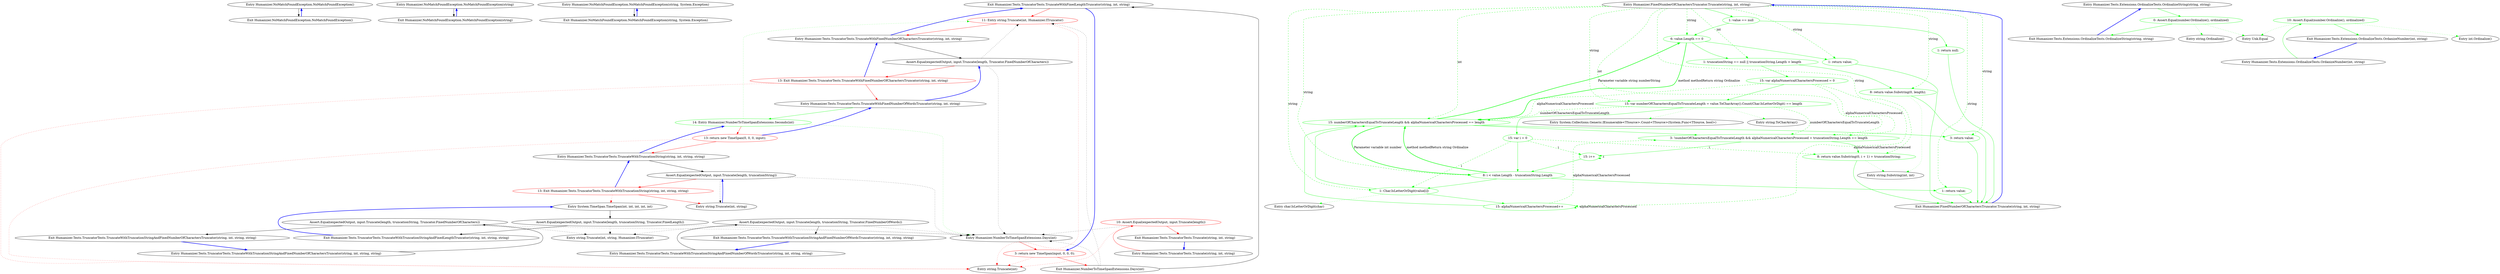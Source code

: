 digraph  {
n0 [cluster="Humanizer.NoMatchFoundException.NoMatchFoundException()", label="Entry Humanizer.NoMatchFoundException.NoMatchFoundException()", span="9-9"];
n1 [cluster="Humanizer.NoMatchFoundException.NoMatchFoundException()", label="Exit Humanizer.NoMatchFoundException.NoMatchFoundException()", span="9-9"];
n2 [cluster="Humanizer.NoMatchFoundException.NoMatchFoundException(string)", label="Entry Humanizer.NoMatchFoundException.NoMatchFoundException(string)", span="13-13"];
n3 [cluster="Humanizer.NoMatchFoundException.NoMatchFoundException(string)", label="Exit Humanizer.NoMatchFoundException.NoMatchFoundException(string)", span="13-13"];
n4 [cluster="Humanizer.NoMatchFoundException.NoMatchFoundException(string, System.Exception)", label="Entry Humanizer.NoMatchFoundException.NoMatchFoundException(string, System.Exception)", span="18-18"];
n5 [cluster="Humanizer.NoMatchFoundException.NoMatchFoundException(string, System.Exception)", label="Exit Humanizer.NoMatchFoundException.NoMatchFoundException(string, System.Exception)", span="18-18"];
m1_7 [cluster="Humanizer.Tests.TruncatorTests.TruncateWithFixedLengthTruncator(string, int, string)", file="NumberToTimeSpanExtensions.cs", label="Exit Humanizer.Tests.TruncatorTests.TruncateWithFixedLengthTruncator(string, int, string)", span="26-26"];
m1_8 [cluster="string.Truncate(int, Humanizer.ITruncator)", color=red, community=0, file="NumberToTimeSpanExtensions.cs", label="11: Entry string.Truncate(int, Humanizer.ITruncator)", span="27-27"];
m1_9 [cluster="Humanizer.Tests.TruncatorTests.TruncateWithFixedNumberOfCharactersTruncator(string, int, string)", file="NumberToTimeSpanExtensions.cs", label="Entry Humanizer.Tests.TruncatorTests.TruncateWithFixedNumberOfCharactersTruncator(string, int, string)", span="38-38"];
m1_10 [cluster="Humanizer.Tests.TruncatorTests.TruncateWithFixedNumberOfCharactersTruncator(string, int, string)", file="NumberToTimeSpanExtensions.cs", label="Assert.Equal(expectedOutput, input.Truncate(length, Truncator.FixedNumberOfCharacters))", span="40-40"];
m1_11 [cluster="Humanizer.Tests.TruncatorTests.TruncateWithFixedNumberOfCharactersTruncator(string, int, string)", color=red, community=0, file="NumberToTimeSpanExtensions.cs", label="13: Exit Humanizer.Tests.TruncatorTests.TruncateWithFixedNumberOfCharactersTruncator(string, int, string)", span="38-38"];
m1_12 [cluster="Humanizer.Tests.TruncatorTests.TruncateWithFixedNumberOfWordsTruncator(string, int, string)", file="NumberToTimeSpanExtensions.cs", label="Entry Humanizer.Tests.TruncatorTests.TruncateWithFixedNumberOfWordsTruncator(string, int, string)", span="51-51"];
m1_22 [cluster="string.Truncate(int, string, Humanizer.ITruncator)", file="NumberToTimeSpanExtensions.cs", label="Entry string.Truncate(int, string, Humanizer.ITruncator)", span="52-52"];
m1_4 [cluster="Humanizer.NumberToTimeSpanExtensions.Days(int)", file="NumberToTimeSpanExtensions.cs", label="Entry Humanizer.NumberToTimeSpanExtensions.Days(int)", span="20-20"];
m1_3 [cluster="string.Truncate(int)", file="NumberToTimeSpanExtensions.cs", label="Entry string.Truncate(int)", span="15-15"];
m1_5 [cluster="Humanizer.NumberToTimeSpanExtensions.Days(int)", color=red, community=0, file="NumberToTimeSpanExtensions.cs", label="3: return new TimeSpan(input, 0, 0, 0);", span="22-22"];
m1_6 [cluster="Humanizer.NumberToTimeSpanExtensions.Days(int)", file="NumberToTimeSpanExtensions.cs", label="Exit Humanizer.NumberToTimeSpanExtensions.Days(int)", span="20-20"];
m1_13 [cluster="Humanizer.NumberToTimeSpanExtensions.Seconds(int)", color=green, community=0, file="NumberToTimeSpanExtensions.cs", label="14: Entry Humanizer.NumberToTimeSpanExtensions.Seconds(int)", span="50-50"];
m1_14 [cluster="Humanizer.NumberToTimeSpanExtensions.Seconds(int)", color=red, community=0, file="NumberToTimeSpanExtensions.cs", label="13: return new TimeSpan(0, 0, 0, input);", span="52-52"];
m1_0 [cluster="Humanizer.Tests.TruncatorTests.Truncate(string, int, string)", file="NumberToTimeSpanExtensions.cs", label="Entry Humanizer.Tests.TruncatorTests.Truncate(string, int, string)", span="14-14"];
m1_1 [cluster="Humanizer.Tests.TruncatorTests.Truncate(string, int, string)", color=red, community=0, file="NumberToTimeSpanExtensions.cs", label="10: Assert.Equal(expectedOutput, input.Truncate(length))", span="16-16"];
m1_2 [cluster="Humanizer.Tests.TruncatorTests.Truncate(string, int, string)", file="NumberToTimeSpanExtensions.cs", label="Exit Humanizer.Tests.TruncatorTests.Truncate(string, int, string)", span="14-14"];
m1_15 [cluster="Humanizer.Tests.TruncatorTests.TruncateWithTruncationString(string, int, string, string)", file="NumberToTimeSpanExtensions.cs", label="Entry Humanizer.Tests.TruncatorTests.TruncateWithTruncationString(string, int, string, string)", span="65-65"];
m1_16 [cluster="Humanizer.Tests.TruncatorTests.TruncateWithTruncationString(string, int, string, string)", file="NumberToTimeSpanExtensions.cs", label="Assert.Equal(expectedOutput, input.Truncate(length, truncationString))", span="67-67"];
m1_17 [cluster="Humanizer.Tests.TruncatorTests.TruncateWithTruncationString(string, int, string, string)", color=red, community=0, file="NumberToTimeSpanExtensions.cs", label="13: Exit Humanizer.Tests.TruncatorTests.TruncateWithTruncationString(string, int, string, string)", span="65-65"];
m1_18 [cluster="string.Truncate(int, string)", file="NumberToTimeSpanExtensions.cs", label="Entry string.Truncate(int, string)", span="39-39"];
m1_23 [cluster="Humanizer.Tests.TruncatorTests.TruncateWithTruncationStringAndFixedNumberOfCharactersTruncator(string, int, string, string)", file="NumberToTimeSpanExtensions.cs", label="Entry Humanizer.Tests.TruncatorTests.TruncateWithTruncationStringAndFixedNumberOfCharactersTruncator(string, int, string, string)", span="95-95"];
m1_24 [cluster="Humanizer.Tests.TruncatorTests.TruncateWithTruncationStringAndFixedNumberOfCharactersTruncator(string, int, string, string)", file="NumberToTimeSpanExtensions.cs", label="Assert.Equal(expectedOutput, input.Truncate(length, truncationString, Truncator.FixedNumberOfCharacters))", span="97-97"];
m1_25 [cluster="Humanizer.Tests.TruncatorTests.TruncateWithTruncationStringAndFixedNumberOfCharactersTruncator(string, int, string, string)", file="NumberToTimeSpanExtensions.cs", label="Exit Humanizer.Tests.TruncatorTests.TruncateWithTruncationStringAndFixedNumberOfCharactersTruncator(string, int, string, string)", span="95-95"];
m1_19 [cluster="System.TimeSpan.TimeSpan(int, int, int, int, int)", file="NumberToTimeSpanExtensions.cs", label="Entry System.TimeSpan.TimeSpan(int, int, int, int, int)", span="0-0"];
m1_20 [cluster="Humanizer.Tests.TruncatorTests.TruncateWithTruncationStringAndFixedLengthTruncator(string, int, string, string)", file="NumberToTimeSpanExtensions.cs", label="Assert.Equal(expectedOutput, input.Truncate(length, truncationString, Truncator.FixedLength))", span="82-82"];
m1_21 [cluster="Humanizer.Tests.TruncatorTests.TruncateWithTruncationStringAndFixedLengthTruncator(string, int, string, string)", file="NumberToTimeSpanExtensions.cs", label="Exit Humanizer.Tests.TruncatorTests.TruncateWithTruncationStringAndFixedLengthTruncator(string, int, string, string)", span="80-80"];
m1_26 [cluster="Humanizer.Tests.TruncatorTests.TruncateWithTruncationStringAndFixedNumberOfWordsTruncator(string, int, string, string)", file="NumberToTimeSpanExtensions.cs", label="Entry Humanizer.Tests.TruncatorTests.TruncateWithTruncationStringAndFixedNumberOfWordsTruncator(string, int, string, string)", span="110-110"];
m1_27 [cluster="Humanizer.Tests.TruncatorTests.TruncateWithTruncationStringAndFixedNumberOfWordsTruncator(string, int, string, string)", file="NumberToTimeSpanExtensions.cs", label="Assert.Equal(expectedOutput, input.Truncate(length, truncationString, Truncator.FixedNumberOfWords))", span="112-112"];
m1_28 [cluster="Humanizer.Tests.TruncatorTests.TruncateWithTruncationStringAndFixedNumberOfWordsTruncator(string, int, string, string)", file="NumberToTimeSpanExtensions.cs", label="Exit Humanizer.Tests.TruncatorTests.TruncateWithTruncationStringAndFixedNumberOfWordsTruncator(string, int, string, string)", span="110-110"];
m2_0 [cluster="Humanizer.FixedNumberOfCharactersTruncator.Truncate(string, int, string)", file="OrdinalizeExtensions.cs", label="Entry Humanizer.FixedNumberOfCharactersTruncator.Truncate(string, int, string)", span="10-10"];
m2_1 [cluster="Humanizer.FixedNumberOfCharactersTruncator.Truncate(string, int, string)", color=green, community=0, file="OrdinalizeExtensions.cs", label="1: value == null", span="12-12"];
m2_2 [cluster="Humanizer.FixedNumberOfCharactersTruncator.Truncate(string, int, string)", color=green, community=0, file="OrdinalizeExtensions.cs", label="1: return null;", span="13-13"];
m2_3 [cluster="Humanizer.FixedNumberOfCharactersTruncator.Truncate(string, int, string)", color=green, community=0, file="OrdinalizeExtensions.cs", label="6: value.Length == 0", span="15-15"];
m2_13 [cluster="Humanizer.FixedNumberOfCharactersTruncator.Truncate(string, int, string)", color=green, community=0, file="OrdinalizeExtensions.cs", label="15: numberOfCharactersEqualToTruncateLength && alphaNumericalCharactersProcessed == length", span="30-30"];
m2_4 [cluster="Humanizer.FixedNumberOfCharactersTruncator.Truncate(string, int, string)", color=green, community=0, file="OrdinalizeExtensions.cs", label="1: return value;", span="16-16"];
m2_5 [cluster="Humanizer.FixedNumberOfCharactersTruncator.Truncate(string, int, string)", color=green, community=0, file="OrdinalizeExtensions.cs", label="1: truncationString == null || truncationString.Length > length", span="18-18"];
m2_6 [cluster="Humanizer.FixedNumberOfCharactersTruncator.Truncate(string, int, string)", color=green, community=0, file="OrdinalizeExtensions.cs", label="8: return value.Substring(0, length);", span="19-19"];
m2_7 [cluster="Humanizer.FixedNumberOfCharactersTruncator.Truncate(string, int, string)", color=green, community=0, file="OrdinalizeExtensions.cs", label="15: var alphaNumericalCharactersProcessed = 0", span="21-21"];
m2_8 [cluster="Humanizer.FixedNumberOfCharactersTruncator.Truncate(string, int, string)", color=green, community=0, file="OrdinalizeExtensions.cs", label="15: var numberOfCharactersEqualToTruncateLength = value.ToCharArray().Count(Char.IsLetterOrDigit) == length", span="23-23"];
m2_9 [cluster="Humanizer.FixedNumberOfCharactersTruncator.Truncate(string, int, string)", color=green, community=0, file="OrdinalizeExtensions.cs", label="15: var i = 0", span="25-25"];
m2_15 [cluster="Humanizer.FixedNumberOfCharactersTruncator.Truncate(string, int, string)", color=green, community=0, file="OrdinalizeExtensions.cs", label="3: !numberOfCharactersEqualToTruncateLength && alphaNumericalCharactersProcessed + truncationString.Length == length", span="33-33"];
m2_10 [cluster="Humanizer.FixedNumberOfCharactersTruncator.Truncate(string, int, string)", color=green, community=0, file="OrdinalizeExtensions.cs", label="8: i < value.Length - truncationString.Length", span="25-25"];
m2_17 [cluster="Humanizer.FixedNumberOfCharactersTruncator.Truncate(string, int, string)", color=green, community=0, file="OrdinalizeExtensions.cs", label="15: i++", span="25-25"];
m2_11 [cluster="Humanizer.FixedNumberOfCharactersTruncator.Truncate(string, int, string)", color=green, community=0, file="OrdinalizeExtensions.cs", label="1: Char.IsLetterOrDigit(value[i])", span="27-27"];
m2_18 [cluster="Humanizer.FixedNumberOfCharactersTruncator.Truncate(string, int, string)", color=green, community=0, file="OrdinalizeExtensions.cs", label="1: return value;", span="37-37"];
m2_12 [cluster="Humanizer.FixedNumberOfCharactersTruncator.Truncate(string, int, string)", color=green, community=0, file="OrdinalizeExtensions.cs", label="15: alphaNumericalCharactersProcessed++", span="28-28"];
m2_14 [cluster="Humanizer.FixedNumberOfCharactersTruncator.Truncate(string, int, string)", color=green, community=0, file="OrdinalizeExtensions.cs", label="3: return value;", span="31-31"];
m2_16 [cluster="Humanizer.FixedNumberOfCharactersTruncator.Truncate(string, int, string)", color=green, community=0, file="OrdinalizeExtensions.cs", label="8: return value.Substring(0, i + 1) + truncationString;", span="34-34"];
m2_19 [cluster="Humanizer.FixedNumberOfCharactersTruncator.Truncate(string, int, string)", file="OrdinalizeExtensions.cs", label="Exit Humanizer.FixedNumberOfCharactersTruncator.Truncate(string, int, string)", span="10-10"];
m2_22 [cluster="System.Collections.Generic.IEnumerable<TSource>.Count<TSource>(System.Func<TSource, bool>)", file="OrdinalizeExtensions.cs", label="Entry System.Collections.Generic.IEnumerable<TSource>.Count<TSource>(System.Func<TSource, bool>)", span="0-0"];
m2_23 [cluster="char.IsLetterOrDigit(char)", file="OrdinalizeExtensions.cs", label="Entry char.IsLetterOrDigit(char)", span="0-0"];
m2_20 [cluster="string.Substring(int, int)", file="OrdinalizeExtensions.cs", label="Entry string.Substring(int, int)", span="0-0"];
m2_21 [cluster="string.ToCharArray()", file="OrdinalizeExtensions.cs", label="Entry string.ToCharArray()", span="0-0"];
m3_0 [cluster="Humanizer.Tests.Extensions.OrdinalizeTests.OrdinalizeString(string, string)", file="OrdinalizeTests.cs", label="Entry Humanizer.Tests.Extensions.OrdinalizeTests.OrdinalizeString(string, string)", span="36-36"];
m3_1 [cluster="Humanizer.Tests.Extensions.OrdinalizeTests.OrdinalizeString(string, string)", color=green, community=0, file="OrdinalizeTests.cs", label="0: Assert.Equal(number.Ordinalize(), ordinalized)", span="38-38"];
m3_2 [cluster="Humanizer.Tests.Extensions.OrdinalizeTests.OrdinalizeString(string, string)", file="OrdinalizeTests.cs", label="Exit Humanizer.Tests.Extensions.OrdinalizeTests.OrdinalizeString(string, string)", span="36-36"];
m3_4 [cluster="Unk.Equal", file="OrdinalizeTests.cs", label="Entry Unk.Equal", span=""];
m3_8 [cluster="int.Ordinalize()", file="OrdinalizeTests.cs", label="Entry int.Ordinalize()", span="25-25"];
m3_5 [cluster="Humanizer.Tests.Extensions.OrdinalizeTests.OrdanizeNumber(int, string)", file="OrdinalizeTests.cs", label="Entry Humanizer.Tests.Extensions.OrdinalizeTests.OrdanizeNumber(int, string)", span="70-70"];
m3_6 [cluster="Humanizer.Tests.Extensions.OrdinalizeTests.OrdanizeNumber(int, string)", color=green, community=0, file="OrdinalizeTests.cs", label="10: Assert.Equal(number.Ordinalize(), ordinalized)", span="72-72"];
m3_7 [cluster="Humanizer.Tests.Extensions.OrdinalizeTests.OrdanizeNumber(int, string)", file="OrdinalizeTests.cs", label="Exit Humanizer.Tests.Extensions.OrdinalizeTests.OrdanizeNumber(int, string)", span="70-70"];
m3_3 [cluster="string.Ordinalize()", file="OrdinalizeTests.cs", label="Entry string.Ordinalize()", span="15-15"];
n0 -> n1  [key=0, style=solid];
n1 -> n0  [color=blue, key=0, style=bold];
n2 -> n3  [key=0, style=solid];
n3 -> n2  [color=blue, key=0, style=bold];
n4 -> n5  [key=0, style=solid];
n5 -> n4  [color=blue, key=0, style=bold];
m1_7 -> m1_8  [color=red, key=0, style=solid];
m1_7 -> m1_5  [color=blue, key=0, style=bold];
m1_8 -> m1_9  [color=red, key=0, style=solid];
m1_8 -> m1_3  [color=red, key=2, style=dotted];
m1_9 -> m1_7  [color=blue, key=0, style=bold];
m1_9 -> m1_10  [key=0, style=solid];
m1_10 -> m1_11  [color=red, key=0, style=solid];
m1_10 -> m1_8  [key=2, style=dotted];
m1_10 -> m1_4  [key=2, style=dotted];
m1_11 -> m1_12  [color=red, key=0, style=solid];
m1_11 -> m1_3  [color=red, key=2, style=dotted];
m1_11 -> m1_9  [color=blue, key=0, style=bold];
m1_12 -> m1_10  [color=blue, key=0, style=bold];
m1_12 -> m1_13  [color=green, key=0, style=solid];
m1_4 -> m1_5  [color=red, key=0, style=solid];
m1_5 -> m1_6  [color=red, key=0, style=solid];
m1_5 -> m1_3  [color=red, key=2, style=dotted];
m1_6 -> m1_8  [key=2, style=dotted];
m1_6 -> m1_4  [key=2, style=dotted];
m1_6 -> m1_7  [key=0, style=solid];
m1_13 -> m1_14  [color=red, key=0, style=solid];
m1_13 -> m1_8  [color=green, key=2, style=dotted];
m1_13 -> m1_4  [color=green, key=2, style=dotted];
m1_14 -> m1_12  [color=blue, key=0, style=bold];
m1_14 -> m1_15  [color=red, key=0, style=solid];
m1_14 -> m1_3  [color=red, key=2, style=dotted];
m1_0 -> m1_1  [color=red, key=0, style=solid];
m1_1 -> m1_2  [color=red, key=0, style=solid];
m1_1 -> m1_3  [color=red, key=2, style=dotted];
m1_1 -> m1_4  [key=2, style=dotted];
m1_2 -> m1_0  [color=blue, key=0, style=bold];
m1_15 -> m1_13  [color=blue, key=0, style=bold];
m1_15 -> m1_16  [key=0, style=solid];
m1_16 -> m1_17  [color=red, key=0, style=solid];
m1_16 -> m1_4  [key=2, style=dotted];
m1_16 -> m1_18  [key=2, style=dotted];
m1_17 -> m1_18  [color=red, key=0, style=solid];
m1_17 -> m1_19  [color=red, key=2, style=dotted];
m1_17 -> m1_15  [color=blue, key=0, style=bold];
m1_18 -> m1_16  [color=blue, key=0, style=bold];
m1_23 -> m1_24  [key=0, style=solid];
m1_24 -> m1_4  [key=2, style=dotted];
m1_24 -> m1_25  [key=0, style=solid];
m1_24 -> m1_22  [key=2, style=dotted];
m1_25 -> m1_23  [color=blue, key=0, style=bold];
m1_19 -> m1_20  [key=0, style=solid];
m1_20 -> m1_4  [key=2, style=dotted];
m1_20 -> m1_21  [key=0, style=solid];
m1_20 -> m1_22  [key=2, style=dotted];
m1_21 -> m1_19  [color=blue, key=0, style=bold];
m1_26 -> m1_27  [key=0, style=solid];
m1_27 -> m1_4  [key=2, style=dotted];
m1_27 -> m1_28  [key=0, style=solid];
m1_27 -> m1_22  [key=2, style=dotted];
m1_28 -> m1_26  [color=blue, key=0, style=bold];
m2_0 -> m2_1  [color=green, key=0, style=solid];
m2_0 -> m2_3  [color=green, key=1, label=string, style=dashed];
m2_0 -> m2_4  [color=green, key=1, label=string, style=dashed];
m2_0 -> m2_5  [color=green, key=1, label=int, style=dashed];
m2_0 -> m2_6  [color=green, key=1, label=string, style=dashed];
m2_0 -> m2_8  [color=green, key=1, label=string, style=dashed];
m2_0 -> m2_10  [color=green, key=1, label=string, style=dashed];
m2_0 -> m2_11  [color=green, key=1, label=string, style=dashed];
m2_0 -> m2_13  [color=green, key=1, label=int, style=dashed];
m2_0 -> m2_14  [color=green, key=1, label=string, style=dashed];
m2_0 -> m2_15  [color=green, key=1, label=int, style=dashed];
m2_0 -> m2_16  [color=green, key=1, label=string, style=dashed];
m2_0 -> m2_18  [color=green, key=1, label=string, style=dashed];
m2_1 -> m2_2  [color=green, key=0, style=solid];
m2_1 -> m2_3  [color=green, key=0, style=solid];
m2_2 -> m2_19  [color=green, key=0, style=solid];
m2_3 -> m2_4  [color=green, key=0, style=solid];
m2_3 -> m2_5  [color=green, key=0, style=solid];
m2_3 -> m2_13  [color=green, key=3, label="method methodReturn string Ordinalize", style=bold];
m2_13 -> m2_3  [color=green, key=3, label="Parameter variable string numberString", style=bold];
m2_13 -> m2_10  [color=green, key=3, label="Parameter variable int number", style=bold];
m2_13 -> m2_14  [color=green, key=0, style=solid];
m2_13 -> m2_15  [color=green, key=0, style=solid];
m2_4 -> m2_19  [color=green, key=0, style=solid];
m2_5 -> m2_6  [color=green, key=0, style=solid];
m2_5 -> m2_7  [color=green, key=0, style=solid];
m2_6 -> m2_19  [color=green, key=0, style=solid];
m2_6 -> m2_20  [color=green, key=2, style=dotted];
m2_7 -> m2_8  [color=green, key=0, style=solid];
m2_7 -> m2_13  [color=green, key=1, label=alphaNumericalCharactersProcessed, style=dashed];
m2_7 -> m2_15  [color=green, key=1, label=alphaNumericalCharactersProcessed, style=dashed];
m2_7 -> m2_12  [color=green, key=1, label=alphaNumericalCharactersProcessed, style=dashed];
m2_8 -> m2_9  [color=green, key=0, style=solid];
m2_8 -> m2_21  [color=green, key=2, style=dotted];
m2_8 -> m2_22  [color=green, key=2, style=dotted];
m2_8 -> m2_13  [color=green, key=1, label=numberOfCharactersEqualToTruncateLength, style=dashed];
m2_8 -> m2_15  [color=green, key=1, label=numberOfCharactersEqualToTruncateLength, style=dashed];
m2_9 -> m2_10  [color=green, key=0, style=solid];
m2_9 -> m2_11  [color=green, key=1, label=i, style=dashed];
m2_9 -> m2_16  [color=green, key=1, label=i, style=dashed];
m2_9 -> m2_17  [color=green, key=1, label=i, style=dashed];
m2_15 -> m2_16  [color=green, key=0, style=solid];
m2_15 -> m2_17  [color=green, key=0, style=solid];
m2_10 -> m2_11  [color=green, key=0, style=solid];
m2_10 -> m2_18  [color=green, key=0, style=solid];
m2_10 -> m2_13  [color=green, key=3, label="method methodReturn string Ordinalize", style=bold];
m2_17 -> m2_10  [color=green, key=0, style=solid];
m2_17 -> m2_17  [color=green, key=1, label=i, style=dashed];
m2_11 -> m2_12  [color=green, key=0, style=solid];
m2_11 -> m2_13  [color=green, key=0, style=solid];
m2_11 -> m2_23  [color=green, key=2, style=dotted];
m2_18 -> m2_19  [color=green, key=0, style=solid];
m2_12 -> m2_13  [color=green, key=0, style=solid];
m2_12 -> m2_15  [color=green, key=1, label=alphaNumericalCharactersProcessed, style=dashed];
m2_12 -> m2_12  [color=green, key=1, label=alphaNumericalCharactersProcessed, style=dashed];
m2_14 -> m2_19  [color=green, key=0, style=solid];
m2_16 -> m2_19  [color=green, key=0, style=solid];
m2_16 -> m2_20  [color=green, key=2, style=dotted];
m2_19 -> m2_0  [color=blue, key=0, style=bold];
m3_0 -> m3_1  [color=green, key=0, style=solid];
m3_1 -> m3_2  [color=green, key=0, style=solid];
m3_1 -> m3_3  [color=green, key=2, style=dotted];
m3_1 -> m3_4  [color=green, key=2, style=dotted];
m3_2 -> m3_0  [color=blue, key=0, style=bold];
m3_5 -> m3_6  [color=green, key=0, style=solid];
m3_6 -> m3_7  [color=green, key=0, style=solid];
m3_6 -> m3_8  [color=green, key=2, style=dotted];
m3_6 -> m3_4  [color=green, key=2, style=dotted];
m3_7 -> m3_5  [color=blue, key=0, style=bold];
}
